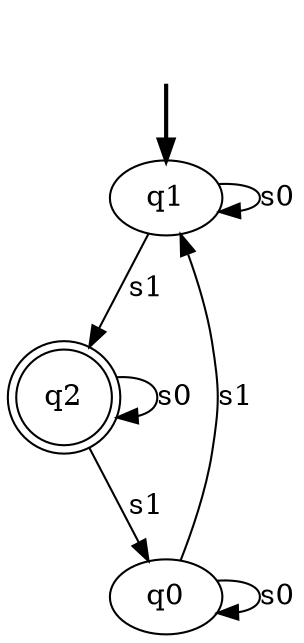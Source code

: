 digraph {
	fake [style=invisible]
	q2 [shape=doublecircle]
	q1 [root=true]
	q0
	fake -> q1 [style=bold]
	q0 -> q0 [label=s0]
	q0 -> q1 [label=s1]
	q1 -> q1 [label=s0]
	q1 -> q2 [label=s1]
	q2 -> q2 [label=s0]
	q2 -> q0 [label=s1]
}
